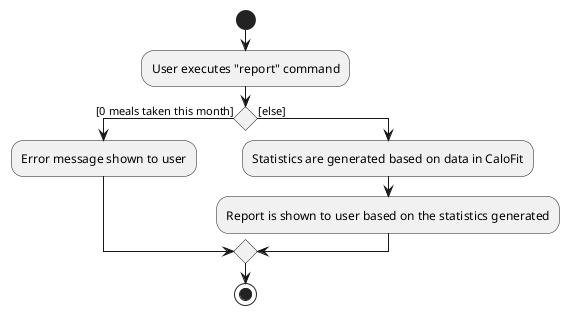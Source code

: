 @startuml
start
:User executes "report" command;

'Since the beta syntax does not support placing the condition outside the
'diamond we place it as the true branch instead.

if () then ([0 meals taken this month])
    :Error message shown to user;
else ([else])
    :Statistics are generated based on data in CaloFit;
    :Report is shown to user based on the statistics generated;
endif
stop

@enduml
